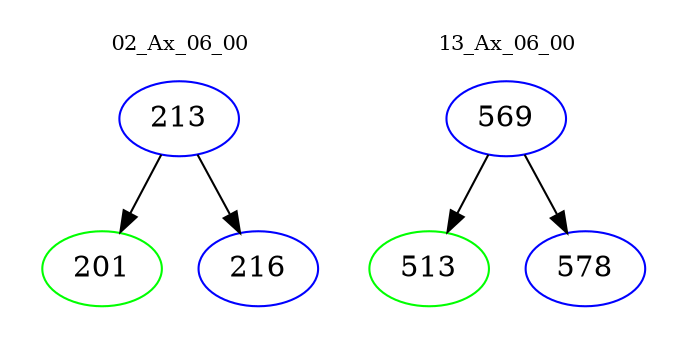 digraph{
subgraph cluster_0 {
color = white
label = "02_Ax_06_00";
fontsize=10;
T0_213 [label="213", color="blue"]
T0_213 -> T0_201 [color="black"]
T0_201 [label="201", color="green"]
T0_213 -> T0_216 [color="black"]
T0_216 [label="216", color="blue"]
}
subgraph cluster_1 {
color = white
label = "13_Ax_06_00";
fontsize=10;
T1_569 [label="569", color="blue"]
T1_569 -> T1_513 [color="black"]
T1_513 [label="513", color="green"]
T1_569 -> T1_578 [color="black"]
T1_578 [label="578", color="blue"]
}
}
